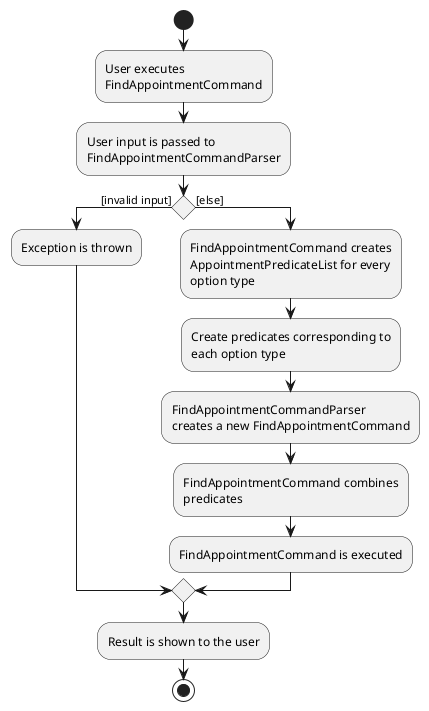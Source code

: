@startuml
start
:User executes
FindAppointmentCommand;

'Since the beta syntax does not support placing the condition outside the
'diamond we place it as the true branch instead.

:User input is passed to
FindAppointmentCommandParser;

if () then ([invalid input])
    :Exception is thrown;
else ([else])
    :FindAppointmentCommand creates
    AppointmentPredicateList for every
    option type;

    :Create predicates corresponding to
    each option type;

    :FindAppointmentCommandParser
    creates a new FindAppointmentCommand;

    :FindAppointmentCommand combines
    predicates;

    :FindAppointmentCommand is executed;
endif
:Result is shown to the user;
stop
@enduml
